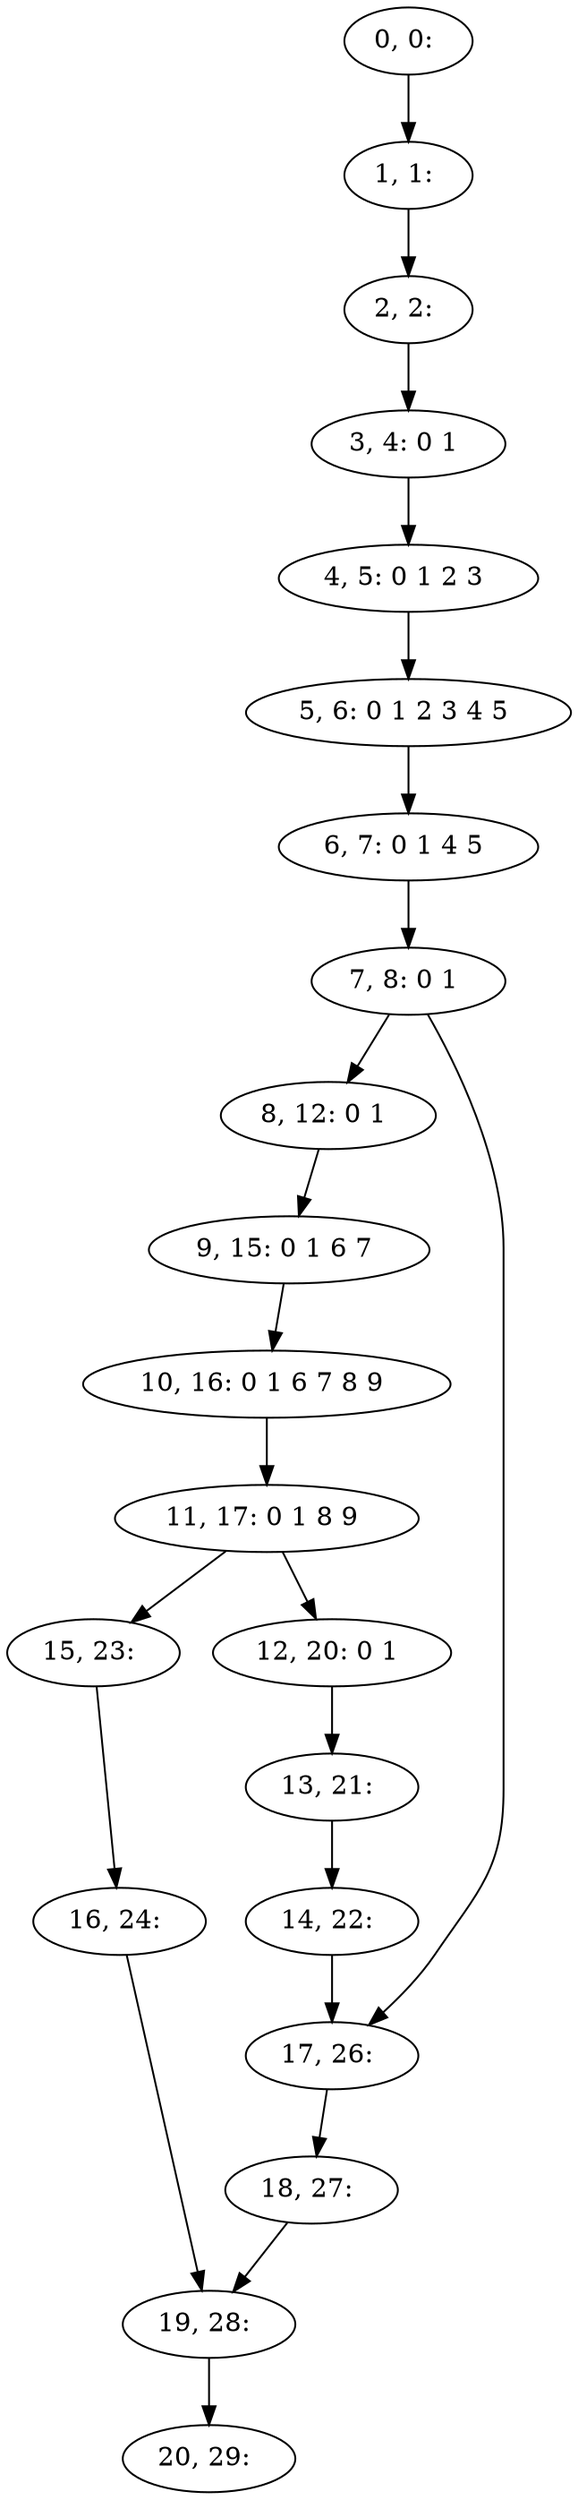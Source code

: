 digraph G {
0[label="0, 0: "];
1[label="1, 1: "];
2[label="2, 2: "];
3[label="3, 4: 0 1 "];
4[label="4, 5: 0 1 2 3 "];
5[label="5, 6: 0 1 2 3 4 5 "];
6[label="6, 7: 0 1 4 5 "];
7[label="7, 8: 0 1 "];
8[label="8, 12: 0 1 "];
9[label="9, 15: 0 1 6 7 "];
10[label="10, 16: 0 1 6 7 8 9 "];
11[label="11, 17: 0 1 8 9 "];
12[label="12, 20: 0 1 "];
13[label="13, 21: "];
14[label="14, 22: "];
15[label="15, 23: "];
16[label="16, 24: "];
17[label="17, 26: "];
18[label="18, 27: "];
19[label="19, 28: "];
20[label="20, 29: "];
0->1 ;
1->2 ;
2->3 ;
3->4 ;
4->5 ;
5->6 ;
6->7 ;
7->8 ;
7->17 ;
8->9 ;
9->10 ;
10->11 ;
11->12 ;
11->15 ;
12->13 ;
13->14 ;
14->17 ;
15->16 ;
16->19 ;
17->18 ;
18->19 ;
19->20 ;
}
